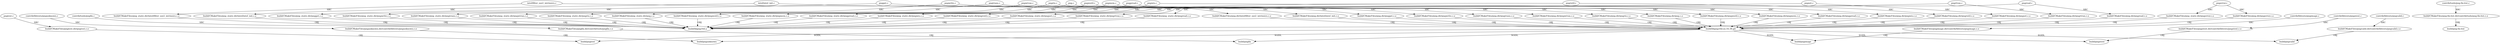 digraph G{
"build/CMakeFiles/png.dir/pngset.c.o"->"build/libpng16d.so.16.38.git"[label="OBJ"]
"pngpread.c"->"build/CMakeFiles/png.dir/pngpread.c.o"[label="SRC"]
"build/CMakeFiles/png_static.dir/pngget.c.o"->"build/libpng16d.a"[label="OBJ"]
"pngset.c"->"build/CMakeFiles/png_static.dir/pngset.c.o"[label="SRC"]
"build/libpng16d.so.16.38.git"->"build/pngfix"[label="SO/DL"]
"contrib/libtests/pngvalid.c"->"build/CMakeFiles/pngvalid.dir/contrib/libtests/pngvalid.c.o"[label="SRC"]
"pngrtran.c"->"build/CMakeFiles/png.dir/pngrtran.c.o"[label="SRC"]
"build/CMakeFiles/png_static.dir/pngwtran.c.o"->"build/libpng16d.a"[label="OBJ"]
"build/CMakeFiles/png_static.dir/pngrio.c.o"->"build/libpng16d.a"[label="OBJ"]
"build/CMakeFiles/png.dir/pngerror.c.o"->"build/libpng16d.so.16.38.git"[label="OBJ"]
"build/CMakeFiles/png_static.dir/intel/intel_init.c.o"->"build/libpng16d.a"[label="OBJ"]
"pngerror.c"->"build/CMakeFiles/png.dir/pngerror.c.o"[label="SRC"]
"png.c"->"build/CMakeFiles/png.dir/png.c.o"[label="SRC"]
"build/libpng16d.so.16.38.git"->"build/pngtest"[label="SO/DL"]
"build/CMakeFiles/pngtest.dir/pngtest.c.o"->"build/pngtest"[label="OBJ"]
"pngrutil.c"->"build/CMakeFiles/png.dir/pngrutil.c.o"[label="SRC"]
"pngread.c"->"build/CMakeFiles/png.dir/pngread.c.o"[label="SRC"]
"build/CMakeFiles/png-fix-itxt.dir/contrib/tools/png-fix-itxt.c.o"->"build/png-fix-itxt"[label="OBJ"]
"pngrio.c"->"build/CMakeFiles/png.dir/pngrio.c.o"[label="SRC"]
"build/CMakeFiles/pngunknown.dir/contrib/libtests/pngunknown.c.o"->"build/pngunknown"[label="OBJ"]
"build/CMakeFiles/png_static.dir/pngpread.c.o"->"build/libpng16d.a"[label="OBJ"]
"build/CMakeFiles/png.dir/pngrio.c.o"->"build/libpng16d.so.16.38.git"[label="OBJ"]
"pngwrite.c"->"build/CMakeFiles/png_static.dir/pngwrite.c.o"[label="SRC"]
"build/CMakeFiles/png_static.dir/pngwio.c.o"->"build/libpng16d.a"[label="OBJ"]
"pngpread.c"->"build/CMakeFiles/png_static.dir/pngpread.c.o"[label="SRC"]
"pngerror.c"->"build/CMakeFiles/png_static.dir/pngerror.c.o"[label="SRC"]
"pngrio.c"->"build/CMakeFiles/png_static.dir/pngrio.c.o"[label="SRC"]
"build/CMakeFiles/png.dir/pngrtran.c.o"->"build/libpng16d.so.16.38.git"[label="OBJ"]
"build/CMakeFiles/png_static.dir/pngwutil.c.o"->"build/libpng16d.a"[label="OBJ"]
"build/CMakeFiles/png_static.dir/pngrtran.c.o"->"build/libpng16d.a"[label="OBJ"]
"build/CMakeFiles/png_static.dir/png.c.o"->"build/libpng16d.a"[label="OBJ"]
"pngwutil.c"->"build/CMakeFiles/png_static.dir/pngwutil.c.o"[label="SRC"]
"build/CMakeFiles/png.dir/pngrutil.c.o"->"build/libpng16d.so.16.38.git"[label="OBJ"]
"build/CMakeFiles/png.dir/intel/filter_sse2_intrinsics.c.o"->"build/libpng16d.so.16.38.git"[label="OBJ"]
"pngmem.c"->"build/CMakeFiles/png_static.dir/pngmem.c.o"[label="SRC"]
"contrib/libtests/pngstest.c"->"build/CMakeFiles/pngstest.dir/contrib/libtests/pngstest.c.o"[label="SRC"]
"png.c"->"build/CMakeFiles/png_static.dir/png.c.o"[label="SRC"]
"build/libpng16d.so.16.38.git"->"build/pngunknown"[label="SO/DL"]
"pngtrans.c"->"build/CMakeFiles/png_static.dir/pngtrans.c.o"[label="SRC"]
"contrib/libtests/pngimage.c"->"build/CMakeFiles/pngimage.dir/contrib/libtests/pngimage.c.o"[label="SRC"]
"intel/intel_init.c"->"build/CMakeFiles/png.dir/intel/intel_init.c.o"[label="SRC"]
"pngmem.c"->"build/CMakeFiles/png.dir/pngmem.c.o"[label="SRC"]
"pngtrans.c"->"build/CMakeFiles/png.dir/pngtrans.c.o"[label="SRC"]
"build/CMakeFiles/png.dir/pngwio.c.o"->"build/libpng16d.so.16.38.git"[label="OBJ"]
"build/CMakeFiles/png.dir/pngmem.c.o"->"build/libpng16d.so.16.38.git"[label="OBJ"]
"contrib/libtests/pngunknown.c"->"build/CMakeFiles/pngunknown.dir/contrib/libtests/pngunknown.c.o"[label="SRC"]
"build/CMakeFiles/png_static.dir/pngrutil.c.o"->"build/libpng16d.a"[label="OBJ"]
"build/libpng16d.so.16.38.git"->"build/pngstest"[label="SO/DL"]
"intel/filter_sse2_intrinsics.c"->"build/CMakeFiles/png.dir/intel/filter_sse2_intrinsics.c.o"[label="SRC"]
"pngwrite.c"->"build/CMakeFiles/png.dir/pngwrite.c.o"[label="SRC"]
"build/CMakeFiles/png_static.dir/pngmem.c.o"->"build/libpng16d.a"[label="OBJ"]
"build/CMakeFiles/png_static.dir/pngset.c.o"->"build/libpng16d.a"[label="OBJ"]
"intel/intel_init.c"->"build/CMakeFiles/png_static.dir/intel/intel_init.c.o"[label="SRC"]
"pngwio.c"->"build/CMakeFiles/png_static.dir/pngwio.c.o"[label="SRC"]
"pngwutil.c"->"build/CMakeFiles/png.dir/pngwutil.c.o"[label="SRC"]
"build/CMakeFiles/png.dir/intel/intel_init.c.o"->"build/libpng16d.so.16.38.git"[label="OBJ"]
"build/CMakeFiles/png_static.dir/pngerror.c.o"->"build/libpng16d.a"[label="OBJ"]
"pngset.c"->"build/CMakeFiles/png.dir/pngset.c.o"[label="SRC"]
"build/libpng16d.so.16.38.git"->"build/pngvalid"[label="SO/DL"]
"build/CMakeFiles/pngfix.dir/contrib/tools/pngfix.c.o"->"build/pngfix"[label="OBJ"]
"pngget.c"->"build/CMakeFiles/png_static.dir/pngget.c.o"[label="SRC"]
"contrib/tools/png-fix-itxt.c"->"build/CMakeFiles/png-fix-itxt.dir/contrib/tools/png-fix-itxt.c.o"[label="SRC"]
"build/CMakeFiles/png.dir/pngget.c.o"->"build/libpng16d.so.16.38.git"[label="OBJ"]
"pngwtran.c"->"build/CMakeFiles/png.dir/pngwtran.c.o"[label="SRC"]
"build/CMakeFiles/png.dir/pngpread.c.o"->"build/libpng16d.so.16.38.git"[label="OBJ"]
"build/CMakeFiles/png_static.dir/pngread.c.o"->"build/libpng16d.a"[label="OBJ"]
"pngrutil.c"->"build/CMakeFiles/png_static.dir/pngrutil.c.o"[label="SRC"]
"build/CMakeFiles/png.dir/pngwutil.c.o"->"build/libpng16d.so.16.38.git"[label="OBJ"]
"build/CMakeFiles/png.dir/pngread.c.o"->"build/libpng16d.so.16.38.git"[label="OBJ"]
"pngget.c"->"build/CMakeFiles/png.dir/pngget.c.o"[label="SRC"]
"pngwio.c"->"build/CMakeFiles/png.dir/pngwio.c.o"[label="SRC"]
"pngread.c"->"build/CMakeFiles/png_static.dir/pngread.c.o"[label="SRC"]
"build/CMakeFiles/pngvalid.dir/contrib/libtests/pngvalid.c.o"->"build/pngvalid"[label="OBJ"]
"build/CMakeFiles/png_static.dir/pngwrite.c.o"->"build/libpng16d.a"[label="OBJ"]
"build/libpng16d.so.16.38.git"->"build/pngimage"[label="SO/DL"]
"build/CMakeFiles/pngimage.dir/contrib/libtests/pngimage.c.o"->"build/pngimage"[label="OBJ"]
"pngtest.c"->"build/CMakeFiles/pngtest.dir/pngtest.c.o"[label="SRC"]
"build/CMakeFiles/pngstest.dir/contrib/libtests/pngstest.c.o"->"build/pngstest"[label="OBJ"]
"pngrtran.c"->"build/CMakeFiles/png_static.dir/pngrtran.c.o"[label="SRC"]
"build/CMakeFiles/png.dir/pngwrite.c.o"->"build/libpng16d.so.16.38.git"[label="OBJ"]
"build/CMakeFiles/png_static.dir/pngtrans.c.o"->"build/libpng16d.a"[label="OBJ"]
"build/CMakeFiles/png.dir/png.c.o"->"build/libpng16d.so.16.38.git"[label="OBJ"]
"intel/filter_sse2_intrinsics.c"->"build/CMakeFiles/png_static.dir/intel/filter_sse2_intrinsics.c.o"[label="SRC"]
"build/CMakeFiles/png.dir/pngtrans.c.o"->"build/libpng16d.so.16.38.git"[label="OBJ"]
"build/CMakeFiles/png.dir/pngwtran.c.o"->"build/libpng16d.so.16.38.git"[label="OBJ"]
"pngwtran.c"->"build/CMakeFiles/png_static.dir/pngwtran.c.o"[label="SRC"]
"contrib/tools/pngfix.c"->"build/CMakeFiles/pngfix.dir/contrib/tools/pngfix.c.o"[label="SRC"]
"build/CMakeFiles/png_static.dir/intel/filter_sse2_intrinsics.c.o"->"build/libpng16d.a"[label="OBJ"]
}
